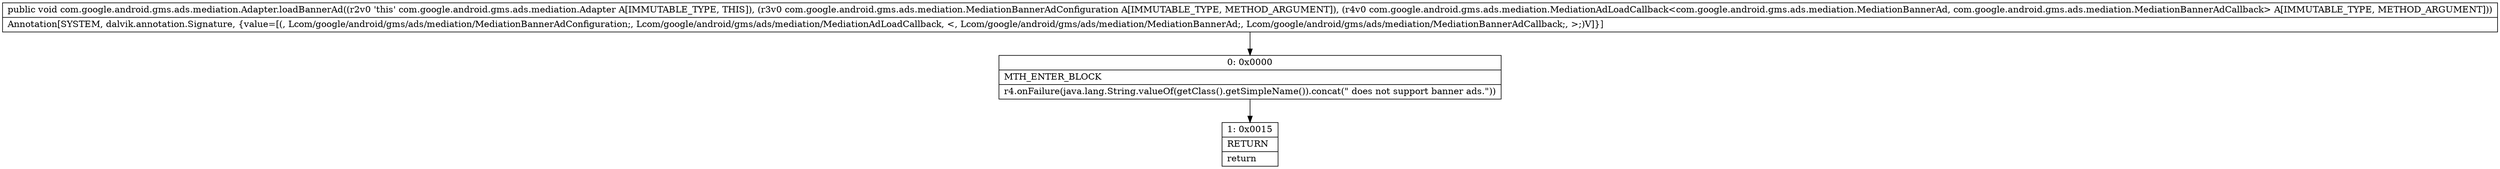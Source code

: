 digraph "CFG forcom.google.android.gms.ads.mediation.Adapter.loadBannerAd(Lcom\/google\/android\/gms\/ads\/mediation\/MediationBannerAdConfiguration;Lcom\/google\/android\/gms\/ads\/mediation\/MediationAdLoadCallback;)V" {
Node_0 [shape=record,label="{0\:\ 0x0000|MTH_ENTER_BLOCK\l|r4.onFailure(java.lang.String.valueOf(getClass().getSimpleName()).concat(\" does not support banner ads.\"))\l}"];
Node_1 [shape=record,label="{1\:\ 0x0015|RETURN\l|return\l}"];
MethodNode[shape=record,label="{public void com.google.android.gms.ads.mediation.Adapter.loadBannerAd((r2v0 'this' com.google.android.gms.ads.mediation.Adapter A[IMMUTABLE_TYPE, THIS]), (r3v0 com.google.android.gms.ads.mediation.MediationBannerAdConfiguration A[IMMUTABLE_TYPE, METHOD_ARGUMENT]), (r4v0 com.google.android.gms.ads.mediation.MediationAdLoadCallback\<com.google.android.gms.ads.mediation.MediationBannerAd, com.google.android.gms.ads.mediation.MediationBannerAdCallback\> A[IMMUTABLE_TYPE, METHOD_ARGUMENT]))  | Annotation[SYSTEM, dalvik.annotation.Signature, \{value=[(, Lcom\/google\/android\/gms\/ads\/mediation\/MediationBannerAdConfiguration;, Lcom\/google\/android\/gms\/ads\/mediation\/MediationAdLoadCallback, \<, Lcom\/google\/android\/gms\/ads\/mediation\/MediationBannerAd;, Lcom\/google\/android\/gms\/ads\/mediation\/MediationBannerAdCallback;, \>;)V]\}]\l}"];
MethodNode -> Node_0;
Node_0 -> Node_1;
}


